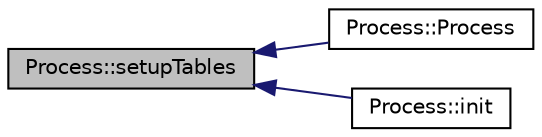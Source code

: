 digraph "Process::setupTables"
{
  edge [fontname="Helvetica",fontsize="10",labelfontname="Helvetica",labelfontsize="10"];
  node [fontname="Helvetica",fontsize="10",shape=record];
  rankdir="LR";
  Node137 [label="Process::setupTables",height=0.2,width=0.4,color="black", fillcolor="grey75", style="filled", fontcolor="black"];
  Node137 -> Node138 [dir="back",color="midnightblue",fontsize="10",style="solid",fontname="Helvetica"];
  Node138 [label="Process::Process",height=0.2,width=0.4,color="black", fillcolor="white", style="filled",URL="$d1/d41/class_process.html#a4316c43be945c03bdb0ef69fb0f5fff9"];
  Node137 -> Node139 [dir="back",color="midnightblue",fontsize="10",style="solid",fontname="Helvetica"];
  Node139 [label="Process::init",height=0.2,width=0.4,color="black", fillcolor="white", style="filled",URL="$d1/d41/class_process.html#a136865d6931c5bc599db3cf2c93f149e"];
}
